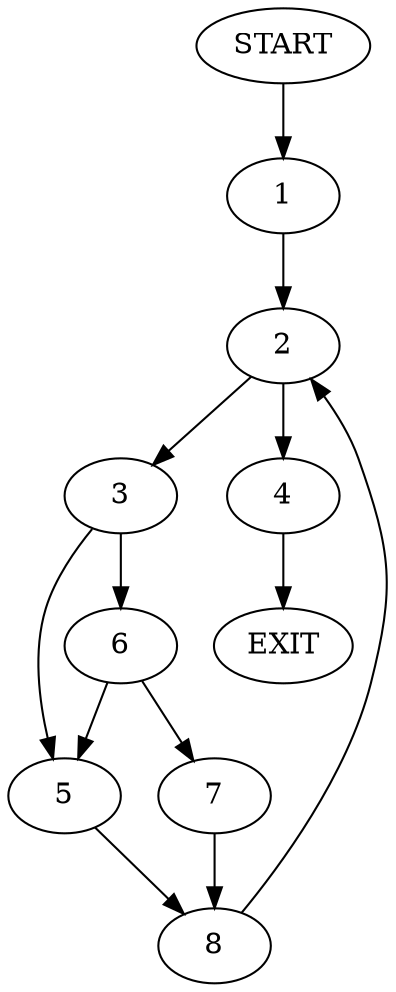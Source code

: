 digraph {
0 [label="START"];
1;
2;
3;
4;
5;
6;
7;
8;
9 [label="EXIT"];
0 -> 1;
1 -> 2;
2 -> 3;
2 -> 4;
3 -> 5;
3 -> 6;
4 -> 9;
6 -> 7;
6 -> 5;
5 -> 8;
7 -> 8;
8 -> 2;
}